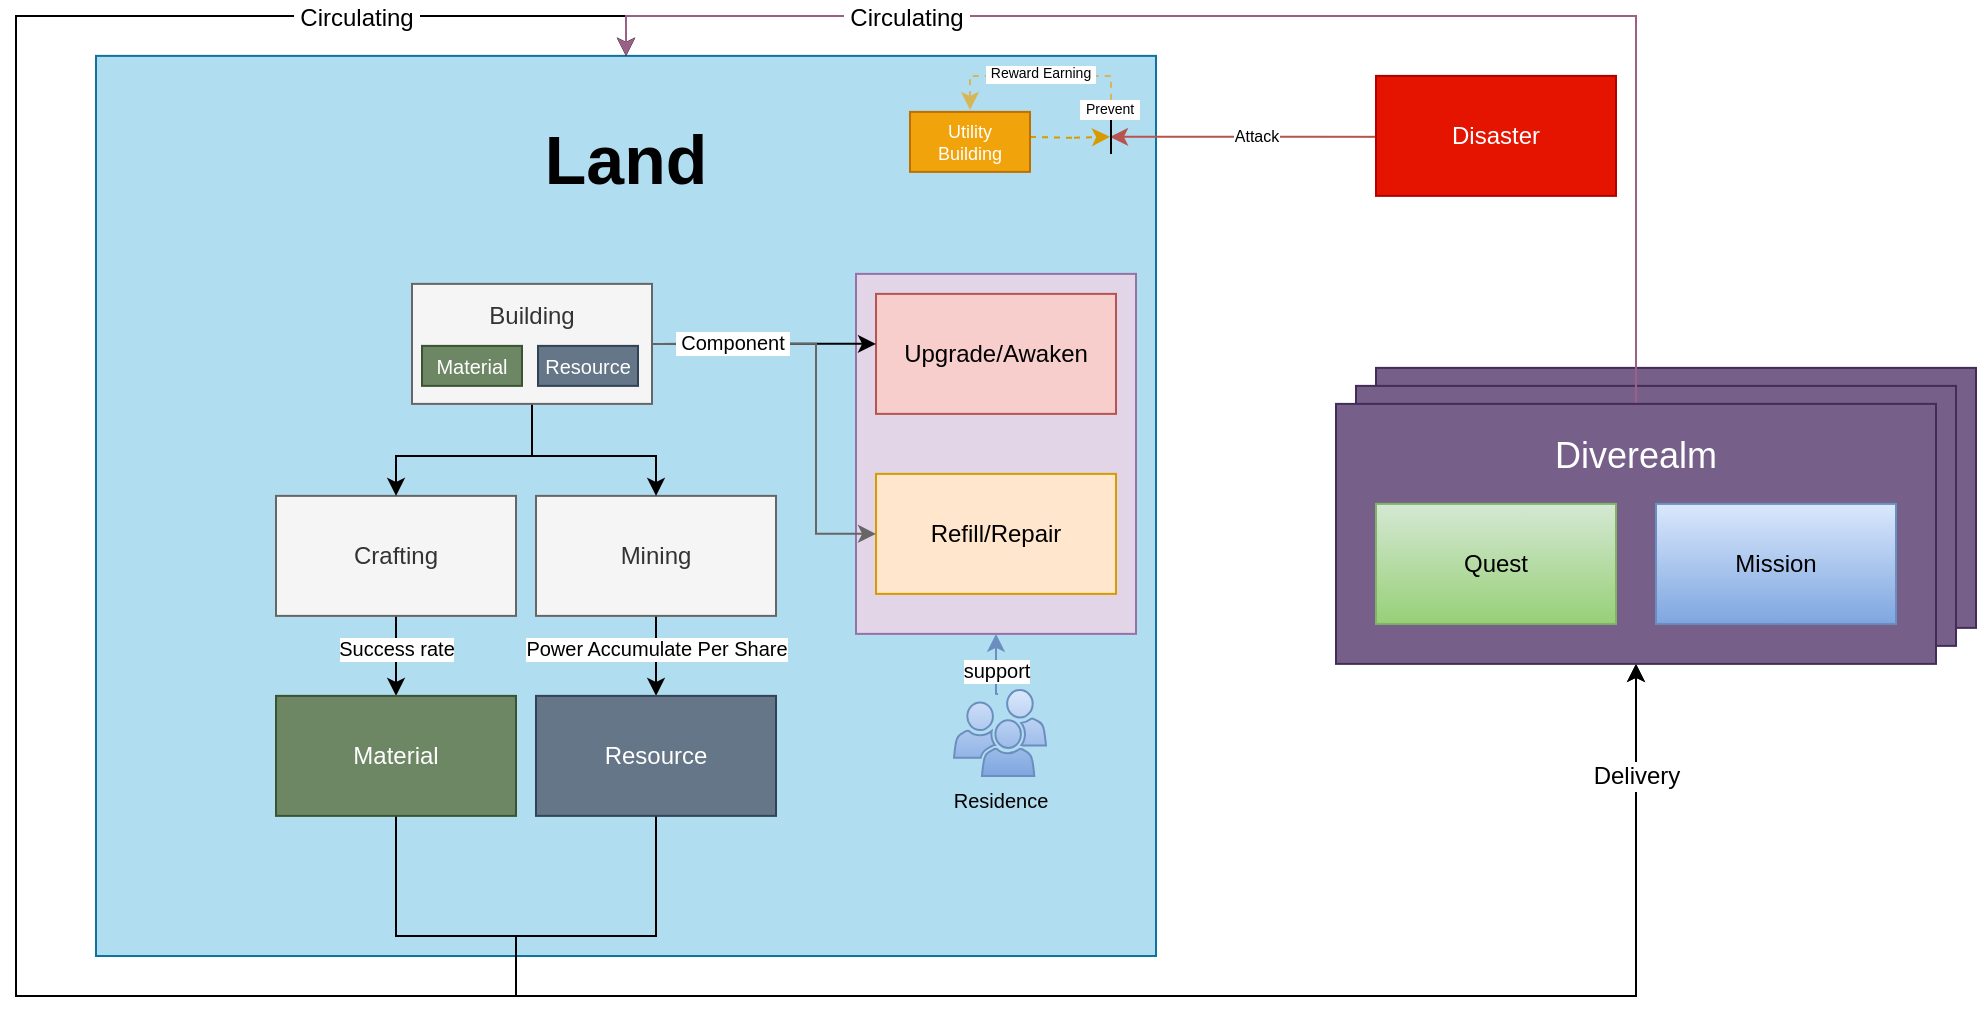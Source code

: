 <mxfile version="18.1.1" type="github">
  <diagram id="onNYkw1IID_RHmXc_cqv" name="Page-1">
    <mxGraphModel dx="1783" dy="890" grid="1" gridSize="10" guides="1" tooltips="1" connect="1" arrows="1" fold="1" page="1" pageScale="1" pageWidth="850" pageHeight="1100" math="0" shadow="0">
      <root>
        <mxCell id="0" />
        <mxCell id="1" parent="0" />
        <mxCell id="pF69JSS5ttWBpt6ZJOaV-5" value="" style="rounded=0;whiteSpace=wrap;html=1;fillColor=#76608a;fontColor=#ffffff;strokeColor=#432D57;" vertex="1" parent="1">
          <mxGeometry x="700" y="195.94" width="300" height="130" as="geometry" />
        </mxCell>
        <mxCell id="pF69JSS5ttWBpt6ZJOaV-1" value="" style="rounded=0;whiteSpace=wrap;html=1;fillColor=#76608a;fontColor=#ffffff;strokeColor=#432D57;" vertex="1" parent="1">
          <mxGeometry x="690" y="204.94" width="300" height="130" as="geometry" />
        </mxCell>
        <mxCell id="RNy0sMnRU5ny_nNmQBU7-4" value="&lt;font size=&quot;1&quot; style=&quot;&quot;&gt;&lt;b style=&quot;font-size: 34px;&quot;&gt;Land&lt;br&gt;&lt;/b&gt;&lt;/font&gt;&lt;br&gt;&lt;br&gt;&lt;br&gt;&lt;br&gt;&lt;br&gt;&lt;br&gt;&lt;br&gt;&lt;br&gt;&lt;br&gt;&lt;br&gt;&lt;br&gt;&lt;br&gt;&lt;br&gt;&lt;br&gt;&lt;br&gt;&lt;br&gt;&lt;br&gt;&lt;br&gt;&lt;br&gt;&lt;br&gt;&lt;br&gt;&lt;br&gt;&lt;br&gt;&lt;br&gt;" style="rounded=0;whiteSpace=wrap;html=1;fillColor=#b1ddf0;strokeColor=#10739e;" parent="1" vertex="1">
          <mxGeometry x="60" y="39.94" width="530" height="450.06" as="geometry" />
        </mxCell>
        <mxCell id="RNy0sMnRU5ny_nNmQBU7-14" style="edgeStyle=orthogonalEdgeStyle;rounded=0;orthogonalLoop=1;jettySize=auto;html=1;exitX=0.5;exitY=1;exitDx=0;exitDy=0;fontSize=18;" parent="1" source="RNy0sMnRU5ny_nNmQBU7-1" target="RNy0sMnRU5ny_nNmQBU7-6" edge="1">
          <mxGeometry relative="1" as="geometry" />
        </mxCell>
        <mxCell id="VCU2zsYk_tc0vJNVGbvK-14" value="&lt;font color=&quot;#000000&quot;&gt;Success rate&lt;/font&gt;" style="edgeLabel;html=1;align=center;verticalAlign=middle;resizable=0;points=[];fontSize=10;fontColor=#FFFFFF;" parent="RNy0sMnRU5ny_nNmQBU7-14" vertex="1" connectable="0">
          <mxGeometry x="-0.233" relative="1" as="geometry">
            <mxPoint as="offset" />
          </mxGeometry>
        </mxCell>
        <mxCell id="RNy0sMnRU5ny_nNmQBU7-1" value="Crafting" style="rounded=0;whiteSpace=wrap;html=1;fillColor=#f5f5f5;fontColor=#333333;strokeColor=#666666;" parent="1" vertex="1">
          <mxGeometry x="150" y="259.94" width="120" height="60" as="geometry" />
        </mxCell>
        <mxCell id="RNy0sMnRU5ny_nNmQBU7-15" value="" style="edgeStyle=orthogonalEdgeStyle;rounded=0;orthogonalLoop=1;jettySize=auto;html=1;exitX=0.5;exitY=1;exitDx=0;exitDy=0;fontSize=18;" parent="1" source="RNy0sMnRU5ny_nNmQBU7-2" target="RNy0sMnRU5ny_nNmQBU7-5" edge="1">
          <mxGeometry relative="1" as="geometry" />
        </mxCell>
        <mxCell id="VCU2zsYk_tc0vJNVGbvK-15" value="Power Accumulate Per Share" style="edgeLabel;html=1;align=center;verticalAlign=middle;resizable=0;points=[];fontSize=10;fontColor=#000000;" parent="RNy0sMnRU5ny_nNmQBU7-15" vertex="1" connectable="0">
          <mxGeometry x="-0.2" relative="1" as="geometry">
            <mxPoint as="offset" />
          </mxGeometry>
        </mxCell>
        <mxCell id="RNy0sMnRU5ny_nNmQBU7-2" value="Mining" style="rounded=0;whiteSpace=wrap;html=1;fillColor=#f5f5f5;fontColor=#333333;strokeColor=#666666;" parent="1" vertex="1">
          <mxGeometry x="280" y="259.94" width="120" height="60" as="geometry" />
        </mxCell>
        <mxCell id="RNy0sMnRU5ny_nNmQBU7-12" style="edgeStyle=orthogonalEdgeStyle;rounded=0;orthogonalLoop=1;jettySize=auto;html=1;exitX=0.5;exitY=1;exitDx=0;exitDy=0;fontSize=18;" parent="1" source="RNy0sMnRU5ny_nNmQBU7-3" target="RNy0sMnRU5ny_nNmQBU7-1" edge="1">
          <mxGeometry relative="1" as="geometry">
            <Array as="points">
              <mxPoint x="278" y="239.94" />
              <mxPoint x="210" y="239.94" />
            </Array>
          </mxGeometry>
        </mxCell>
        <mxCell id="RNy0sMnRU5ny_nNmQBU7-13" style="edgeStyle=orthogonalEdgeStyle;rounded=0;orthogonalLoop=1;jettySize=auto;html=1;exitX=0.5;exitY=1;exitDx=0;exitDy=0;fontSize=18;" parent="1" source="RNy0sMnRU5ny_nNmQBU7-3" target="RNy0sMnRU5ny_nNmQBU7-2" edge="1">
          <mxGeometry relative="1" as="geometry">
            <Array as="points">
              <mxPoint x="278" y="239.94" />
              <mxPoint x="340" y="239.94" />
            </Array>
          </mxGeometry>
        </mxCell>
        <mxCell id="RNy0sMnRU5ny_nNmQBU7-3" value="Building&lt;br&gt;&lt;br&gt;&lt;br&gt;" style="rounded=0;whiteSpace=wrap;html=1;fillColor=#f5f5f5;fontColor=#333333;strokeColor=#666666;" parent="1" vertex="1">
          <mxGeometry x="218" y="153.94" width="120" height="60" as="geometry" />
        </mxCell>
        <mxCell id="RNy0sMnRU5ny_nNmQBU7-22" style="edgeStyle=orthogonalEdgeStyle;rounded=0;orthogonalLoop=1;jettySize=auto;html=1;exitX=0.5;exitY=1;exitDx=0;exitDy=0;entryX=0.5;entryY=0;entryDx=0;entryDy=0;fontSize=8;startArrow=none;startFill=0;endArrow=classic;endFill=1;" parent="1" source="RNy0sMnRU5ny_nNmQBU7-5" target="RNy0sMnRU5ny_nNmQBU7-4" edge="1">
          <mxGeometry relative="1" as="geometry">
            <Array as="points">
              <mxPoint x="340" y="479.94" />
              <mxPoint x="270" y="479.94" />
              <mxPoint x="270" y="509.94" />
              <mxPoint x="20" y="509.94" />
              <mxPoint x="20" y="19.94" />
              <mxPoint x="325" y="19.94" />
            </Array>
          </mxGeometry>
        </mxCell>
        <mxCell id="RNy0sMnRU5ny_nNmQBU7-23" style="edgeStyle=orthogonalEdgeStyle;rounded=0;orthogonalLoop=1;jettySize=auto;html=1;exitX=0.5;exitY=1;exitDx=0;exitDy=0;entryX=0.5;entryY=1;entryDx=0;entryDy=0;fontSize=8;startArrow=none;startFill=0;endArrow=classic;endFill=1;" parent="1" source="RNy0sMnRU5ny_nNmQBU7-5" target="RNy0sMnRU5ny_nNmQBU7-9" edge="1">
          <mxGeometry relative="1" as="geometry">
            <Array as="points">
              <mxPoint x="340" y="479.94" />
              <mxPoint x="270" y="479.94" />
              <mxPoint x="270" y="509.94" />
              <mxPoint x="830" y="509.94" />
            </Array>
          </mxGeometry>
        </mxCell>
        <mxCell id="RNy0sMnRU5ny_nNmQBU7-5" value="Resource" style="rounded=0;whiteSpace=wrap;html=1;fillColor=#647687;strokeColor=#314354;fontColor=#ffffff;" parent="1" vertex="1">
          <mxGeometry x="280" y="359.94" width="120" height="60" as="geometry" />
        </mxCell>
        <mxCell id="RNy0sMnRU5ny_nNmQBU7-21" style="edgeStyle=orthogonalEdgeStyle;rounded=0;orthogonalLoop=1;jettySize=auto;html=1;exitX=0.5;exitY=1;exitDx=0;exitDy=0;entryX=0.5;entryY=0;entryDx=0;entryDy=0;fontSize=8;startArrow=none;startFill=0;endArrow=classic;endFill=1;" parent="1" source="RNy0sMnRU5ny_nNmQBU7-6" target="RNy0sMnRU5ny_nNmQBU7-4" edge="1">
          <mxGeometry relative="1" as="geometry">
            <Array as="points">
              <mxPoint x="210" y="479.94" />
              <mxPoint x="270" y="479.94" />
              <mxPoint x="270" y="509.94" />
              <mxPoint x="20" y="509.94" />
              <mxPoint x="20" y="19.94" />
              <mxPoint x="325" y="19.94" />
            </Array>
          </mxGeometry>
        </mxCell>
        <mxCell id="VCU2zsYk_tc0vJNVGbvK-10" value="&amp;nbsp;Circulating&amp;nbsp;" style="edgeLabel;html=1;align=center;verticalAlign=middle;resizable=0;points=[];fontSize=12;" parent="RNy0sMnRU5ny_nNmQBU7-21" vertex="1" connectable="0">
          <mxGeometry x="0.049" y="2" relative="1" as="geometry">
            <mxPoint x="172" y="-252" as="offset" />
          </mxGeometry>
        </mxCell>
        <mxCell id="RNy0sMnRU5ny_nNmQBU7-24" value="&amp;nbsp;Delivery&amp;nbsp;" style="edgeStyle=orthogonalEdgeStyle;rounded=0;orthogonalLoop=1;jettySize=auto;html=1;exitX=0.5;exitY=1;exitDx=0;exitDy=0;entryX=0.5;entryY=1;entryDx=0;entryDy=0;fontSize=12;startArrow=none;startFill=0;endArrow=classic;endFill=1;" parent="1" source="RNy0sMnRU5ny_nNmQBU7-6" target="RNy0sMnRU5ny_nNmQBU7-9" edge="1">
          <mxGeometry x="0.872" relative="1" as="geometry">
            <Array as="points">
              <mxPoint x="210" y="479.94" />
              <mxPoint x="270" y="479.94" />
              <mxPoint x="270" y="509.94" />
              <mxPoint x="830" y="509.94" />
            </Array>
            <mxPoint as="offset" />
          </mxGeometry>
        </mxCell>
        <mxCell id="RNy0sMnRU5ny_nNmQBU7-6" value="Material" style="rounded=0;whiteSpace=wrap;html=1;fillColor=#6d8764;fontColor=#ffffff;strokeColor=#3A5431;" parent="1" vertex="1">
          <mxGeometry x="150" y="359.94" width="120" height="60" as="geometry" />
        </mxCell>
        <mxCell id="RNy0sMnRU5ny_nNmQBU7-16" value="&lt;span style=&quot;font-size: 8px;&quot;&gt;Attack&lt;br style=&quot;font-size: 8px;&quot;&gt;&lt;/span&gt;" style="edgeStyle=orthogonalEdgeStyle;rounded=0;orthogonalLoop=1;jettySize=auto;html=1;exitX=0;exitY=0.25;exitDx=0;exitDy=0;fontSize=8;fillColor=#f8cecc;gradientColor=#ea6b66;strokeColor=#b85450;" parent="1" edge="1">
          <mxGeometry x="0.305" relative="1" as="geometry">
            <mxPoint x="567" y="80.44" as="targetPoint" />
            <mxPoint x="777" y="80.44" as="sourcePoint" />
            <Array as="points">
              <mxPoint x="667" y="79.94" />
            </Array>
            <mxPoint as="offset" />
          </mxGeometry>
        </mxCell>
        <mxCell id="RNy0sMnRU5ny_nNmQBU7-7" value="Disaster" style="rounded=0;whiteSpace=wrap;html=1;fillColor=#e51400;fontColor=#ffffff;strokeColor=#B20000;" parent="1" vertex="1">
          <mxGeometry x="700" y="49.94" width="120" height="60" as="geometry" />
        </mxCell>
        <mxCell id="VCU2zsYk_tc0vJNVGbvK-19" style="edgeStyle=orthogonalEdgeStyle;rounded=0;orthogonalLoop=1;jettySize=auto;html=1;exitX=0.5;exitY=0;exitDx=0;exitDy=0;entryX=0.5;entryY=0;entryDx=0;entryDy=0;fontSize=10;fontColor=#FFFFFF;startArrow=none;startFill=0;endArrow=classic;endFill=1;fillColor=#e6d0de;gradientColor=#d5739d;strokeColor=#996185;" parent="1" source="RNy0sMnRU5ny_nNmQBU7-9" target="RNy0sMnRU5ny_nNmQBU7-4" edge="1">
          <mxGeometry relative="1" as="geometry">
            <Array as="points">
              <mxPoint x="830" y="19.94" />
              <mxPoint x="325" y="19.94" />
            </Array>
          </mxGeometry>
        </mxCell>
        <mxCell id="VCU2zsYk_tc0vJNVGbvK-20" value="&lt;span style=&quot;color: rgb(0, 0, 0); font-size: 12px;&quot;&gt;&amp;nbsp;Circulating&amp;nbsp;&lt;/span&gt;" style="edgeLabel;html=1;align=center;verticalAlign=middle;resizable=0;points=[];fontSize=10;fontColor=#FFFFFF;" parent="VCU2zsYk_tc0vJNVGbvK-19" vertex="1" connectable="0">
          <mxGeometry x="0.657" y="-2" relative="1" as="geometry">
            <mxPoint x="36" y="3" as="offset" />
          </mxGeometry>
        </mxCell>
        <mxCell id="RNy0sMnRU5ny_nNmQBU7-9" value="" style="rounded=0;whiteSpace=wrap;html=1;fillColor=#76608a;fontColor=#ffffff;strokeColor=#432D57;" parent="1" vertex="1">
          <mxGeometry x="680" y="213.94" width="300" height="130" as="geometry" />
        </mxCell>
        <mxCell id="RNy0sMnRU5ny_nNmQBU7-8" value="Quest" style="rounded=0;whiteSpace=wrap;html=1;fillColor=#d5e8d4;gradientColor=#97d077;strokeColor=#82b366;" parent="1" vertex="1">
          <mxGeometry x="700" y="263.94" width="120" height="60" as="geometry" />
        </mxCell>
        <mxCell id="RNy0sMnRU5ny_nNmQBU7-10" value="Mission" style="rounded=0;whiteSpace=wrap;html=1;fillColor=#dae8fc;gradientColor=#7ea6e0;strokeColor=#6c8ebf;" parent="1" vertex="1">
          <mxGeometry x="840" y="263.94" width="120" height="60" as="geometry" />
        </mxCell>
        <mxCell id="RNy0sMnRU5ny_nNmQBU7-11" value="&lt;font style=&quot;font-size: 18px;&quot;&gt;Diverealm&lt;/font&gt;" style="text;html=1;strokeColor=none;fillColor=none;align=center;verticalAlign=middle;whiteSpace=wrap;rounded=0;fontColor=#FFFFFF;" parent="1" vertex="1">
          <mxGeometry x="800" y="224.94" width="60" height="30" as="geometry" />
        </mxCell>
        <mxCell id="VCU2zsYk_tc0vJNVGbvK-1" style="edgeStyle=orthogonalEdgeStyle;rounded=0;orthogonalLoop=1;jettySize=auto;html=1;exitX=1;exitY=0.25;exitDx=0;exitDy=0;dashed=1;fillColor=#ffcd28;gradientColor=#ffa500;strokeColor=#d79b00;" parent="1" edge="1">
          <mxGeometry relative="1" as="geometry">
            <mxPoint x="567.0" y="80.402" as="targetPoint" />
            <mxPoint x="527" y="80.44" as="sourcePoint" />
          </mxGeometry>
        </mxCell>
        <mxCell id="VCU2zsYk_tc0vJNVGbvK-4" style="edgeStyle=orthogonalEdgeStyle;rounded=0;orthogonalLoop=1;jettySize=auto;html=1;exitX=0.5;exitY=0;exitDx=0;exitDy=0;fontSize=6;startArrow=classic;startFill=1;endArrow=none;endFill=0;dashed=1;fillColor=#fff2cc;gradientColor=#ffd966;strokeColor=#d6b656;" parent="1" edge="1">
          <mxGeometry relative="1" as="geometry">
            <mxPoint x="567.5" y="88.94" as="targetPoint" />
            <mxPoint x="497" y="66.94" as="sourcePoint" />
            <Array as="points">
              <mxPoint x="497" y="49.94" />
              <mxPoint x="567" y="49.94" />
            </Array>
          </mxGeometry>
        </mxCell>
        <mxCell id="VCU2zsYk_tc0vJNVGbvK-5" value="&lt;font style=&quot;font-size: 7px;&quot;&gt;&amp;nbsp;Reward Earning&amp;nbsp;&lt;/font&gt;" style="edgeLabel;html=1;align=center;verticalAlign=middle;resizable=0;points=[];fontSize=7;" parent="VCU2zsYk_tc0vJNVGbvK-4" vertex="1" connectable="0">
          <mxGeometry x="-0.241" y="1" relative="1" as="geometry">
            <mxPoint x="4" as="offset" />
          </mxGeometry>
        </mxCell>
        <mxCell id="RNy0sMnRU5ny_nNmQBU7-18" value="Utility&lt;br style=&quot;font-size: 9px;&quot;&gt;Building" style="rounded=0;whiteSpace=wrap;html=1;fontSize=9;fillColor=#f0a30a;fontColor=#FFFFFF;strokeColor=#BD7000;" parent="1" vertex="1">
          <mxGeometry x="467" y="67.94" width="60" height="30" as="geometry" />
        </mxCell>
        <mxCell id="VCU2zsYk_tc0vJNVGbvK-2" value="" style="endArrow=none;html=1;rounded=0;exitX=0.925;exitY=0.095;exitDx=0;exitDy=0;exitPerimeter=0;" parent="1" edge="1">
          <mxGeometry width="50" height="50" relative="1" as="geometry">
            <mxPoint x="567.5" y="88.94" as="sourcePoint" />
            <mxPoint x="567.5" y="71.94" as="targetPoint" />
          </mxGeometry>
        </mxCell>
        <mxCell id="VCU2zsYk_tc0vJNVGbvK-3" value="Prevent" style="text;html=1;strokeColor=none;fillColor=default;align=center;verticalAlign=middle;whiteSpace=wrap;rounded=0;fontSize=7;" parent="1" vertex="1">
          <mxGeometry x="552" y="62" width="30" height="10" as="geometry" />
        </mxCell>
        <mxCell id="VCU2zsYk_tc0vJNVGbvK-6" value="" style="rounded=0;whiteSpace=wrap;html=1;fillColor=#e1d5e7;strokeColor=#9673a6;" parent="1" vertex="1">
          <mxGeometry x="440" y="148.94" width="140" height="180" as="geometry" />
        </mxCell>
        <mxCell id="RNy0sMnRU5ny_nNmQBU7-25" value="Upgrade/Awaken" style="rounded=0;whiteSpace=wrap;html=1;fillColor=#f8cecc;strokeColor=#b85450;" parent="1" vertex="1">
          <mxGeometry x="450" y="158.94" width="120" height="60" as="geometry" />
        </mxCell>
        <mxCell id="RNy0sMnRU5ny_nNmQBU7-28" value="Refill/Repair" style="rounded=0;whiteSpace=wrap;html=1;fillColor=#ffe6cc;strokeColor=#d79b00;" parent="1" vertex="1">
          <mxGeometry x="450" y="248.94" width="120" height="60" as="geometry" />
        </mxCell>
        <mxCell id="RNy0sMnRU5ny_nNmQBU7-26" style="edgeStyle=orthogonalEdgeStyle;rounded=0;orthogonalLoop=1;jettySize=auto;html=1;exitX=1;exitY=0.5;exitDx=0;exitDy=0;fontSize=8;startArrow=none;startFill=0;endArrow=classic;endFill=1;" parent="1" source="RNy0sMnRU5ny_nNmQBU7-3" edge="1">
          <mxGeometry relative="1" as="geometry">
            <mxPoint x="450" y="183.94" as="targetPoint" />
          </mxGeometry>
        </mxCell>
        <mxCell id="RNy0sMnRU5ny_nNmQBU7-29" value="" style="edgeStyle=orthogonalEdgeStyle;rounded=0;orthogonalLoop=1;jettySize=auto;html=1;exitX=1;exitY=0.5;exitDx=0;exitDy=0;entryX=0;entryY=0.5;entryDx=0;entryDy=0;fontSize=8;startArrow=none;startFill=0;endArrow=classic;endFill=1;fillColor=#f5f5f5;gradientColor=#b3b3b3;strokeColor=#666666;" parent="1" source="RNy0sMnRU5ny_nNmQBU7-3" target="RNy0sMnRU5ny_nNmQBU7-28" edge="1">
          <mxGeometry relative="1" as="geometry">
            <Array as="points">
              <mxPoint x="420" y="183.94" />
              <mxPoint x="420" y="278.94" />
            </Array>
          </mxGeometry>
        </mxCell>
        <mxCell id="VCU2zsYk_tc0vJNVGbvK-11" value="&amp;nbsp;Component&amp;nbsp;" style="edgeLabel;html=1;align=center;verticalAlign=middle;resizable=0;points=[];fontSize=10;" parent="RNy0sMnRU5ny_nNmQBU7-29" vertex="1" connectable="0">
          <mxGeometry x="-0.7" y="1" relative="1" as="geometry">
            <mxPoint x="9" as="offset" />
          </mxGeometry>
        </mxCell>
        <mxCell id="VCU2zsYk_tc0vJNVGbvK-8" style="edgeStyle=orthogonalEdgeStyle;rounded=0;orthogonalLoop=1;jettySize=auto;html=1;exitX=0.5;exitY=0;exitDx=0;exitDy=0;entryX=0.5;entryY=1;entryDx=0;entryDy=0;fontSize=6;startArrow=none;startFill=0;endArrow=classic;endFill=1;fillColor=#dae8fc;gradientColor=#7ea6e0;strokeColor=#6c8ebf;" parent="1" target="VCU2zsYk_tc0vJNVGbvK-6" edge="1">
          <mxGeometry relative="1" as="geometry">
            <mxPoint x="511" y="358.94" as="sourcePoint" />
          </mxGeometry>
        </mxCell>
        <mxCell id="VCU2zsYk_tc0vJNVGbvK-16" value="support" style="edgeLabel;html=1;align=center;verticalAlign=middle;resizable=0;points=[];fontSize=10;fontColor=#000000;" parent="VCU2zsYk_tc0vJNVGbvK-8" vertex="1" connectable="0">
          <mxGeometry x="-0.277" relative="1" as="geometry">
            <mxPoint y="-2" as="offset" />
          </mxGeometry>
        </mxCell>
        <mxCell id="VCU2zsYk_tc0vJNVGbvK-12" value="Material" style="rounded=0;whiteSpace=wrap;html=1;fillColor=#6d8764;fontColor=#ffffff;strokeColor=#3A5431;fontSize=10;" parent="1" vertex="1">
          <mxGeometry x="223" y="184.94" width="50" height="20" as="geometry" />
        </mxCell>
        <mxCell id="VCU2zsYk_tc0vJNVGbvK-13" value="Resource" style="rounded=0;whiteSpace=wrap;html=1;fillColor=#647687;fontColor=#ffffff;strokeColor=#314354;fontSize=10;" parent="1" vertex="1">
          <mxGeometry x="281" y="184.94" width="50" height="20" as="geometry" />
        </mxCell>
        <mxCell id="VCU2zsYk_tc0vJNVGbvK-18" value="Residence" style="sketch=0;pointerEvents=1;shadow=0;dashed=0;html=1;strokeColor=#6c8ebf;fillColor=#dae8fc;labelPosition=center;verticalLabelPosition=bottom;verticalAlign=top;outlineConnect=0;align=center;shape=mxgraph.office.users.users;labelBackgroundColor=none;fontSize=10;gradientColor=#7ea6e0;" parent="1" vertex="1">
          <mxGeometry x="489" y="356.94" width="46" height="43" as="geometry" />
        </mxCell>
      </root>
    </mxGraphModel>
  </diagram>
</mxfile>
